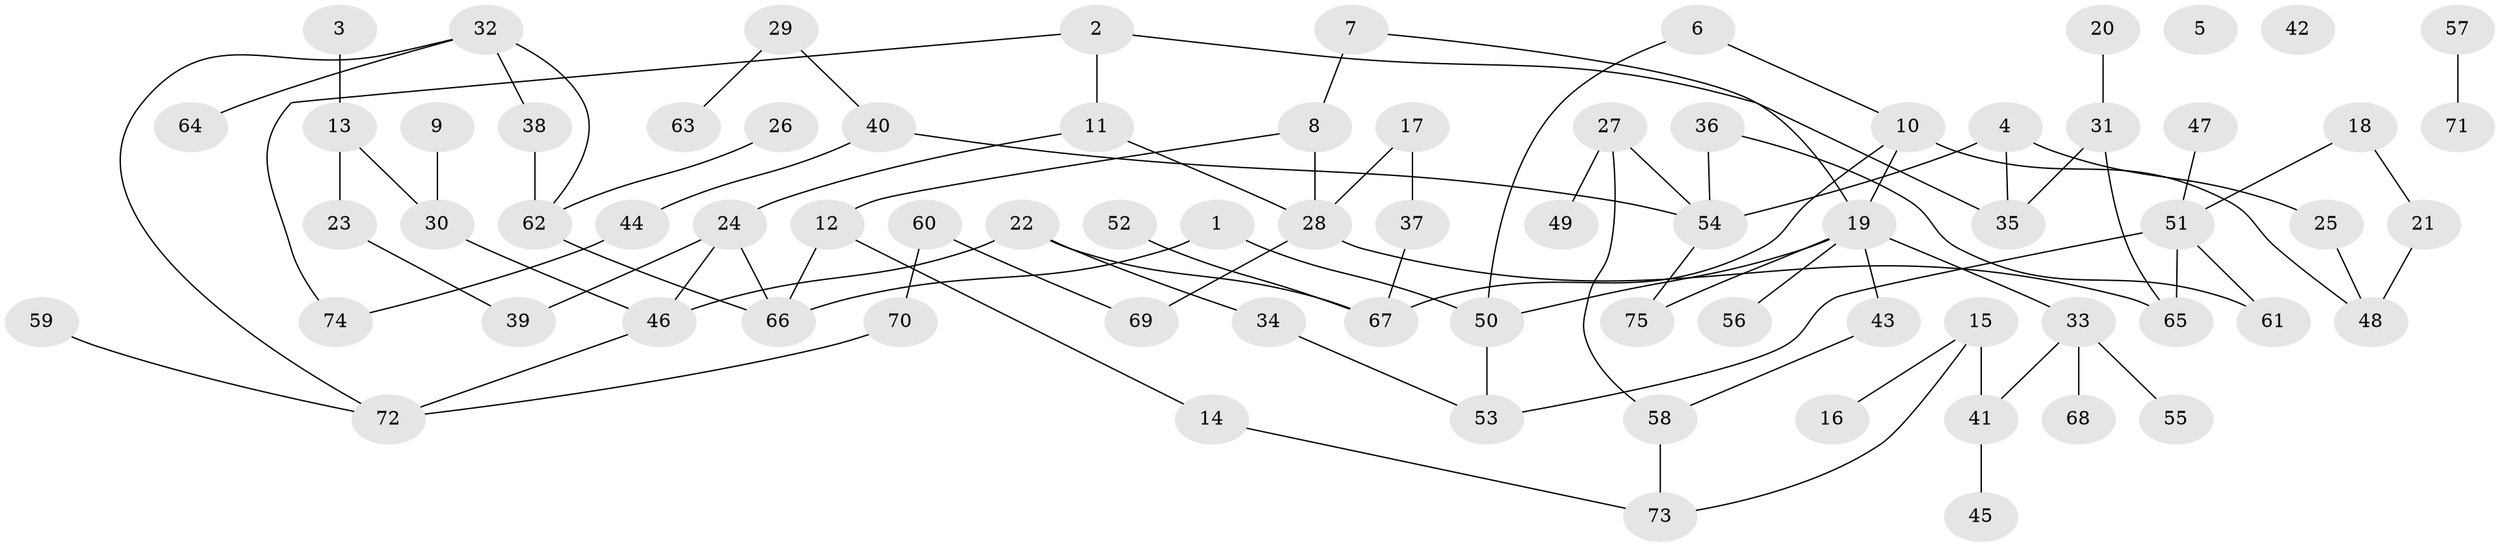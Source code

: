 // coarse degree distribution, {0: 0.05405405405405406, 2: 0.35135135135135137, 1: 0.3783783783783784, 7: 0.08108108108108109, 4: 0.05405405405405406, 5: 0.08108108108108109}
// Generated by graph-tools (version 1.1) at 2025/43/03/04/25 21:43:13]
// undirected, 75 vertices, 91 edges
graph export_dot {
graph [start="1"]
  node [color=gray90,style=filled];
  1;
  2;
  3;
  4;
  5;
  6;
  7;
  8;
  9;
  10;
  11;
  12;
  13;
  14;
  15;
  16;
  17;
  18;
  19;
  20;
  21;
  22;
  23;
  24;
  25;
  26;
  27;
  28;
  29;
  30;
  31;
  32;
  33;
  34;
  35;
  36;
  37;
  38;
  39;
  40;
  41;
  42;
  43;
  44;
  45;
  46;
  47;
  48;
  49;
  50;
  51;
  52;
  53;
  54;
  55;
  56;
  57;
  58;
  59;
  60;
  61;
  62;
  63;
  64;
  65;
  66;
  67;
  68;
  69;
  70;
  71;
  72;
  73;
  74;
  75;
  1 -- 50;
  1 -- 66;
  2 -- 11;
  2 -- 35;
  2 -- 74;
  3 -- 13;
  4 -- 25;
  4 -- 35;
  4 -- 54;
  6 -- 10;
  6 -- 50;
  7 -- 8;
  7 -- 19;
  8 -- 12;
  8 -- 28;
  9 -- 30;
  10 -- 19;
  10 -- 48;
  10 -- 67;
  11 -- 24;
  11 -- 28;
  12 -- 14;
  12 -- 66;
  13 -- 23;
  13 -- 30;
  14 -- 73;
  15 -- 16;
  15 -- 41;
  15 -- 73;
  17 -- 28;
  17 -- 37;
  18 -- 21;
  18 -- 51;
  19 -- 33;
  19 -- 43;
  19 -- 50;
  19 -- 56;
  19 -- 75;
  20 -- 31;
  21 -- 48;
  22 -- 34;
  22 -- 46;
  22 -- 67;
  23 -- 39;
  24 -- 39;
  24 -- 46;
  24 -- 66;
  25 -- 48;
  26 -- 62;
  27 -- 49;
  27 -- 54;
  27 -- 58;
  28 -- 65;
  28 -- 69;
  29 -- 40;
  29 -- 63;
  30 -- 46;
  31 -- 35;
  31 -- 65;
  32 -- 38;
  32 -- 62;
  32 -- 64;
  32 -- 72;
  33 -- 41;
  33 -- 55;
  33 -- 68;
  34 -- 53;
  36 -- 54;
  36 -- 61;
  37 -- 67;
  38 -- 62;
  40 -- 44;
  40 -- 54;
  41 -- 45;
  43 -- 58;
  44 -- 74;
  46 -- 72;
  47 -- 51;
  50 -- 53;
  51 -- 53;
  51 -- 61;
  51 -- 65;
  52 -- 67;
  54 -- 75;
  57 -- 71;
  58 -- 73;
  59 -- 72;
  60 -- 69;
  60 -- 70;
  62 -- 66;
  70 -- 72;
}
